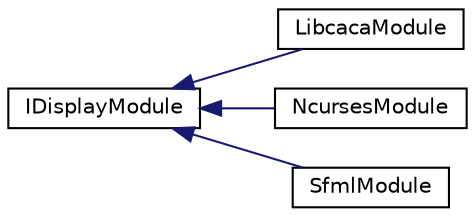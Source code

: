 digraph "Graphical Class Hierarchy"
{
  edge [fontname="Helvetica",fontsize="10",labelfontname="Helvetica",labelfontsize="10"];
  node [fontname="Helvetica",fontsize="10",shape=record];
  rankdir="LR";
  Node0 [label="IDisplayModule",height=0.2,width=0.4,color="black", fillcolor="white", style="filled",URL="$class_i_display_module.html"];
  Node0 -> Node1 [dir="back",color="midnightblue",fontsize="10",style="solid",fontname="Helvetica"];
  Node1 [label="LibcacaModule",height=0.2,width=0.4,color="black", fillcolor="white", style="filled",URL="$class_libcaca_module.html"];
  Node0 -> Node2 [dir="back",color="midnightblue",fontsize="10",style="solid",fontname="Helvetica"];
  Node2 [label="NcursesModule",height=0.2,width=0.4,color="black", fillcolor="white", style="filled",URL="$class_ncurses_module.html"];
  Node0 -> Node3 [dir="back",color="midnightblue",fontsize="10",style="solid",fontname="Helvetica"];
  Node3 [label="SfmlModule",height=0.2,width=0.4,color="black", fillcolor="white", style="filled",URL="$class_sfml_module.html"];
}
